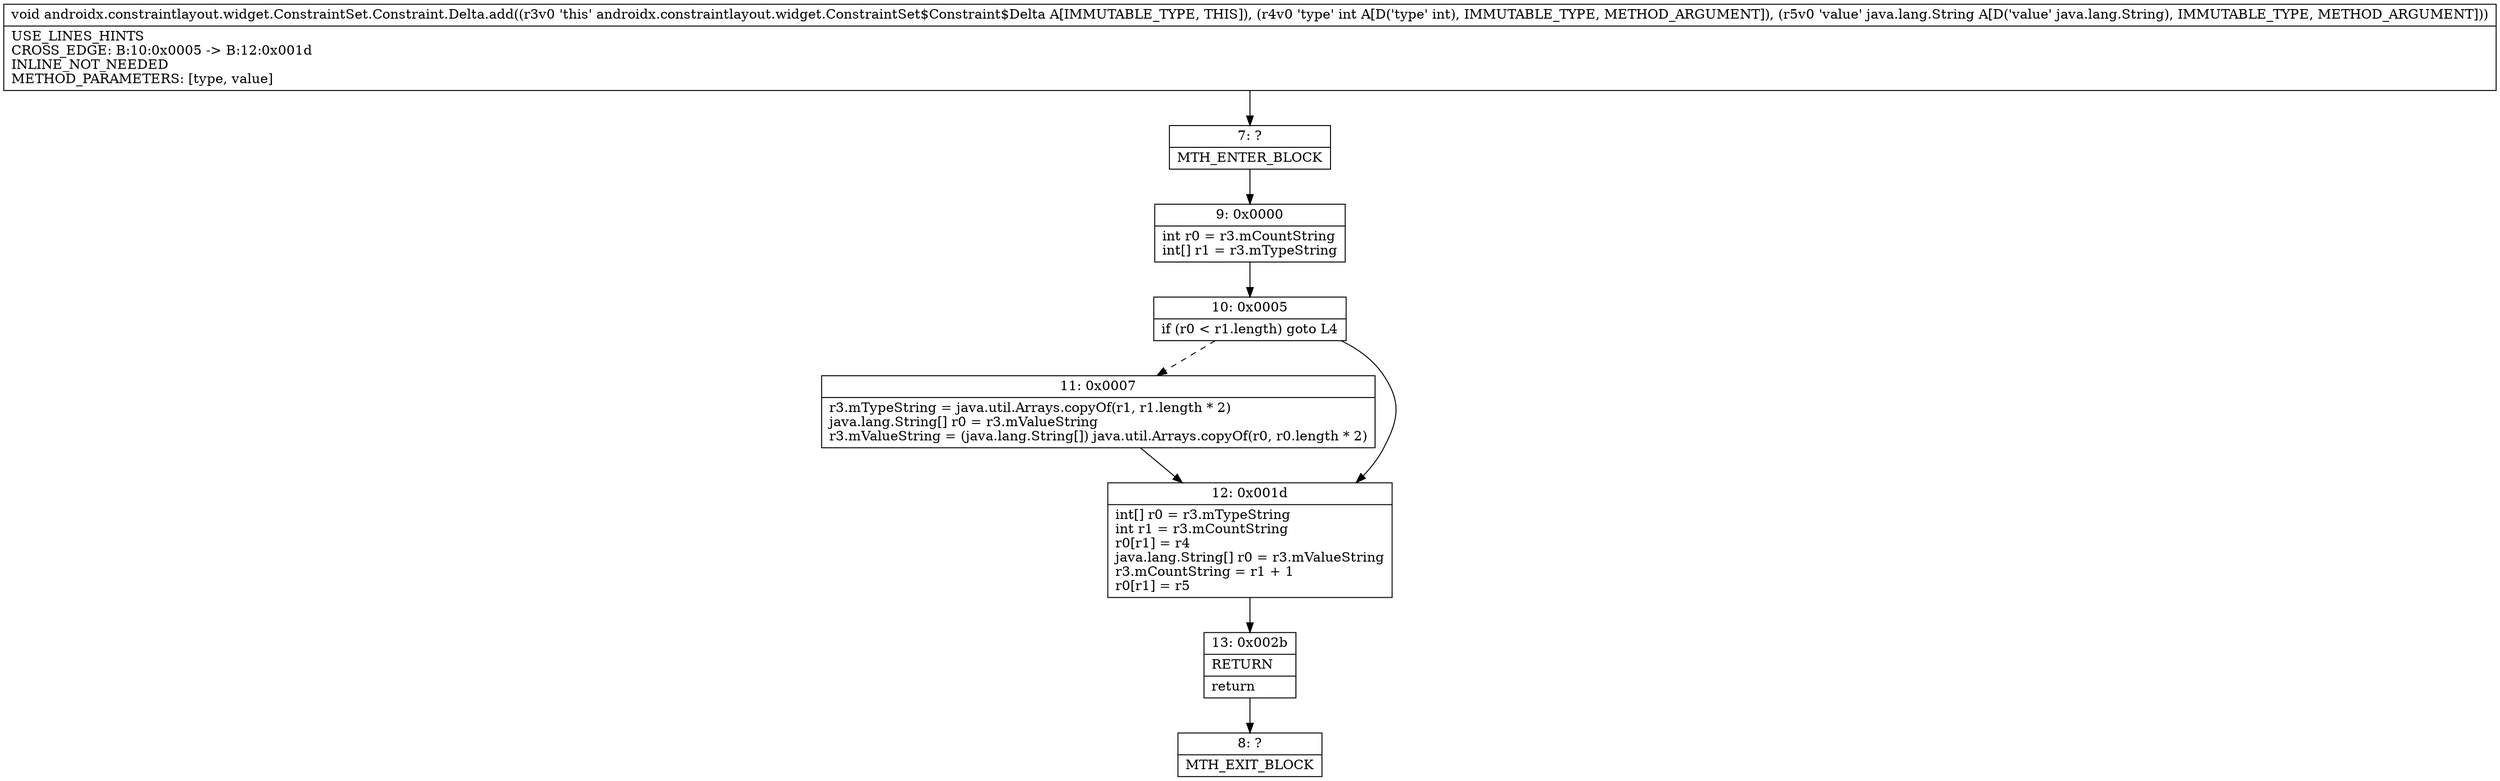 digraph "CFG forandroidx.constraintlayout.widget.ConstraintSet.Constraint.Delta.add(ILjava\/lang\/String;)V" {
Node_7 [shape=record,label="{7\:\ ?|MTH_ENTER_BLOCK\l}"];
Node_9 [shape=record,label="{9\:\ 0x0000|int r0 = r3.mCountString\lint[] r1 = r3.mTypeString\l}"];
Node_10 [shape=record,label="{10\:\ 0x0005|if (r0 \< r1.length) goto L4\l}"];
Node_11 [shape=record,label="{11\:\ 0x0007|r3.mTypeString = java.util.Arrays.copyOf(r1, r1.length * 2)\ljava.lang.String[] r0 = r3.mValueString\lr3.mValueString = (java.lang.String[]) java.util.Arrays.copyOf(r0, r0.length * 2)\l}"];
Node_12 [shape=record,label="{12\:\ 0x001d|int[] r0 = r3.mTypeString\lint r1 = r3.mCountString\lr0[r1] = r4\ljava.lang.String[] r0 = r3.mValueString\lr3.mCountString = r1 + 1\lr0[r1] = r5\l}"];
Node_13 [shape=record,label="{13\:\ 0x002b|RETURN\l|return\l}"];
Node_8 [shape=record,label="{8\:\ ?|MTH_EXIT_BLOCK\l}"];
MethodNode[shape=record,label="{void androidx.constraintlayout.widget.ConstraintSet.Constraint.Delta.add((r3v0 'this' androidx.constraintlayout.widget.ConstraintSet$Constraint$Delta A[IMMUTABLE_TYPE, THIS]), (r4v0 'type' int A[D('type' int), IMMUTABLE_TYPE, METHOD_ARGUMENT]), (r5v0 'value' java.lang.String A[D('value' java.lang.String), IMMUTABLE_TYPE, METHOD_ARGUMENT]))  | USE_LINES_HINTS\lCROSS_EDGE: B:10:0x0005 \-\> B:12:0x001d\lINLINE_NOT_NEEDED\lMETHOD_PARAMETERS: [type, value]\l}"];
MethodNode -> Node_7;Node_7 -> Node_9;
Node_9 -> Node_10;
Node_10 -> Node_11[style=dashed];
Node_10 -> Node_12;
Node_11 -> Node_12;
Node_12 -> Node_13;
Node_13 -> Node_8;
}


